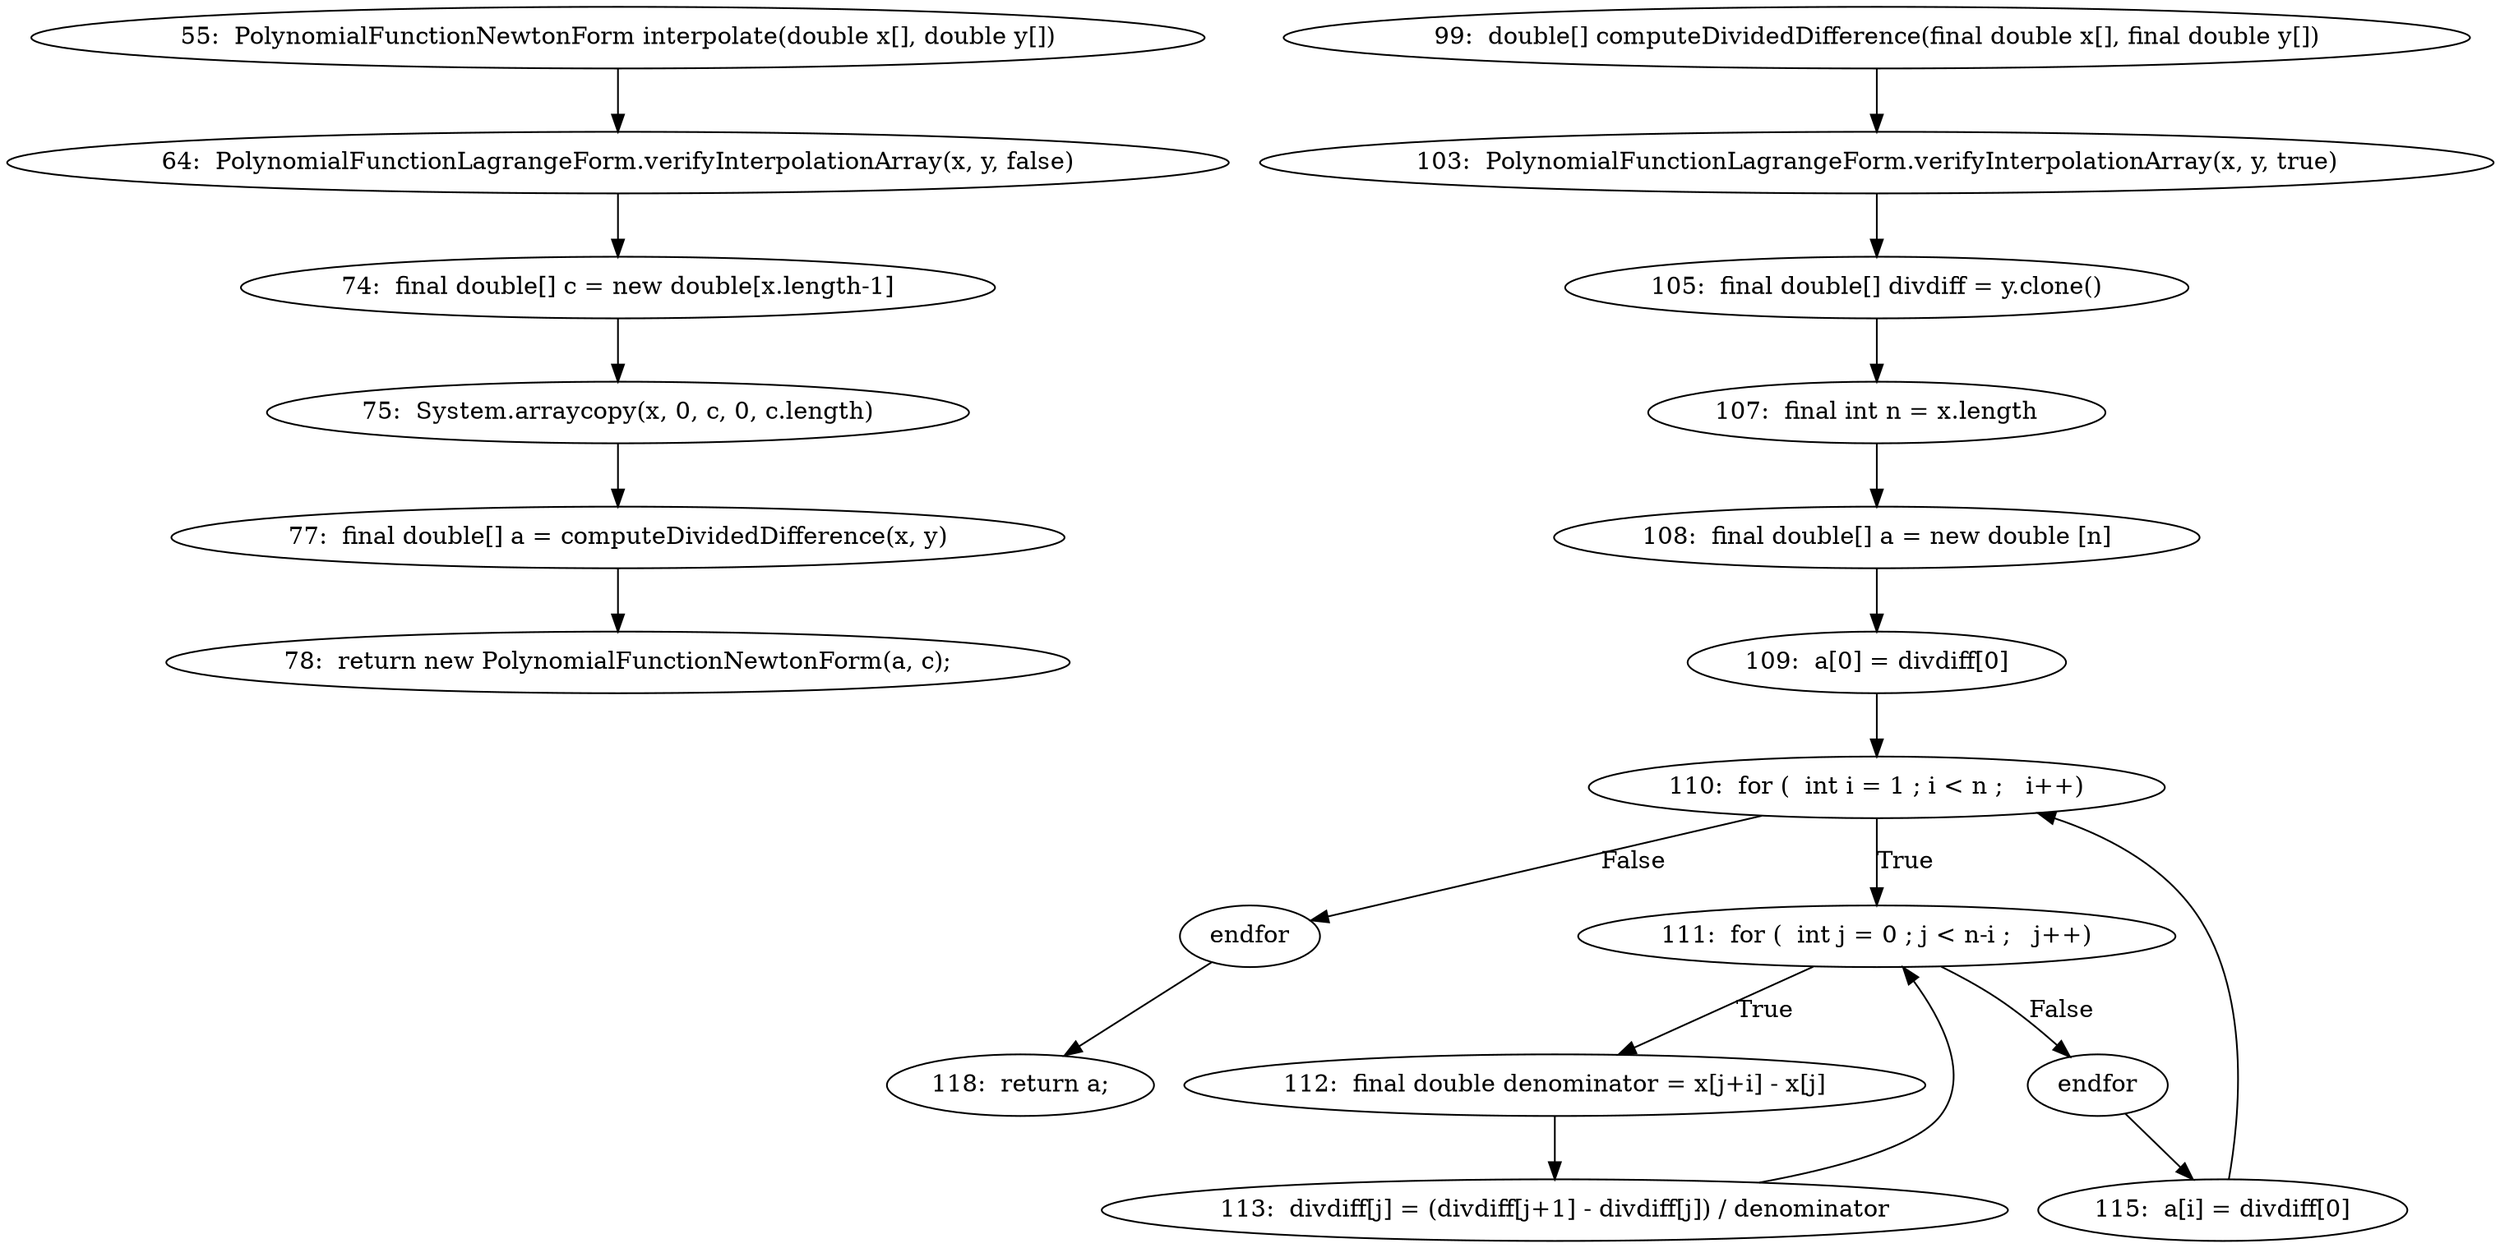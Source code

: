 digraph DividedDifferenceInterpolator_CFG {
  // graph-vertices
  v1  [label="55:  PolynomialFunctionNewtonForm interpolate(double x[], double y[])"];
  v2  [label="64:  PolynomialFunctionLagrangeForm.verifyInterpolationArray(x, y, false)"];
  v3  [label="74:  final double[] c = new double[x.length-1]"];
  v4  [label="75:  System.arraycopy(x, 0, c, 0, c.length)"];
  v5  [label="77:  final double[] a = computeDividedDifference(x, y)"];
  v6  [label="78:  return new PolynomialFunctionNewtonForm(a, c);"];
  v7  [label="99:  double[] computeDividedDifference(final double x[], final double y[])"];
  v8  [label="103:  PolynomialFunctionLagrangeForm.verifyInterpolationArray(x, y, true)"];
  v9  [label="105:  final double[] divdiff = y.clone()"];
  v10  [label="107:  final int n = x.length"];
  v11  [label="108:  final double[] a = new double [n]"];
  v12  [label="109:  a[0] = divdiff[0]"];
  v13  [label="110:  for (  int i = 1 ; i < n ;   i++)"];
  v16  [label="endfor"];
  v17  [label="111:  for (  int j = 0 ; j < n-i ;   j++)"];
  v20  [label="endfor"];
  v21  [label="112:  final double denominator = x[j+i] - x[j]"];
  v22  [label="113:  divdiff[j] = (divdiff[j+1] - divdiff[j]) / denominator"];
  v23  [label="115:  a[i] = divdiff[0]"];
  v24  [label="118:  return a;"];
  // graph-edges
  v1 -> v2;
  v2 -> v3;
  v3 -> v4;
  v4 -> v5;
  v5 -> v6;
  v7 -> v8;
  v8 -> v9;
  v9 -> v10;
  v10 -> v11;
  v11 -> v12;
  v12 -> v13;
  v13 -> v16  [label="False"];
  v13 -> v17  [label="True"];
  v17 -> v20  [label="False"];
  v17 -> v21  [label="True"];
  v21 -> v22;
  v22 -> v17;
  v20 -> v23;
  v23 -> v13;
  v16 -> v24;
  // end-of-graph
}
